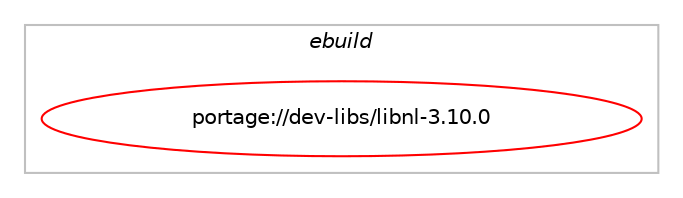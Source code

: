 digraph prolog {

# *************
# Graph options
# *************

newrank=true;
concentrate=true;
compound=true;
graph [rankdir=LR,fontname=Helvetica,fontsize=10,ranksep=1.5];#, ranksep=2.5, nodesep=0.2];
edge  [arrowhead=vee];
node  [fontname=Helvetica,fontsize=10];

# **********
# The ebuild
# **********

subgraph cluster_leftcol {
color=gray;
label=<<i>ebuild</i>>;
id [label="portage://dev-libs/libnl-3.10.0", color=red, width=4, href="../dev-libs/libnl-3.10.0.svg"];
}

# ****************
# The dependencies
# ****************

subgraph cluster_midcol {
color=gray;
label=<<i>dependencies</i>>;
subgraph cluster_compile {
fillcolor="#eeeeee";
style=filled;
label=<<i>compile</i>>;
# *** BEGIN UNKNOWN DEPENDENCY TYPE (TODO) ***
# id -> equal(use_conditional_group(positive,python,portage://dev-libs/libnl-3.10.0,[use_conditional_group(positive,python_targets_python3_10,portage://dev-libs/libnl-3.10.0,[package_dependency(portage://dev-libs/libnl-3.10.0,install,no,dev-lang,python,none,[,,],[slot(3.10)],[])]),use_conditional_group(positive,python_targets_python3_11,portage://dev-libs/libnl-3.10.0,[package_dependency(portage://dev-libs/libnl-3.10.0,install,no,dev-lang,python,none,[,,],[slot(3.11)],[])]),use_conditional_group(positive,python_targets_python3_12,portage://dev-libs/libnl-3.10.0,[package_dependency(portage://dev-libs/libnl-3.10.0,install,no,dev-lang,python,none,[,,],[slot(3.12)],[])])]))
# *** END UNKNOWN DEPENDENCY TYPE (TODO) ***

}
subgraph cluster_compileandrun {
fillcolor="#eeeeee";
style=filled;
label=<<i>compile and run</i>>;
}
subgraph cluster_run {
fillcolor="#eeeeee";
style=filled;
label=<<i>run</i>>;
# *** BEGIN UNKNOWN DEPENDENCY TYPE (TODO) ***
# id -> equal(use_conditional_group(positive,python,portage://dev-libs/libnl-3.10.0,[use_conditional_group(positive,python_targets_python3_10,portage://dev-libs/libnl-3.10.0,[package_dependency(portage://dev-libs/libnl-3.10.0,run,no,dev-lang,python,none,[,,],[slot(3.10)],[])]),use_conditional_group(positive,python_targets_python3_11,portage://dev-libs/libnl-3.10.0,[package_dependency(portage://dev-libs/libnl-3.10.0,run,no,dev-lang,python,none,[,,],[slot(3.11)],[])]),use_conditional_group(positive,python_targets_python3_12,portage://dev-libs/libnl-3.10.0,[package_dependency(portage://dev-libs/libnl-3.10.0,run,no,dev-lang,python,none,[,,],[slot(3.12)],[])])]))
# *** END UNKNOWN DEPENDENCY TYPE (TODO) ***

}
}

# **************
# The candidates
# **************

subgraph cluster_choices {
rank=same;
color=gray;
label=<<i>candidates</i>>;

}

}
